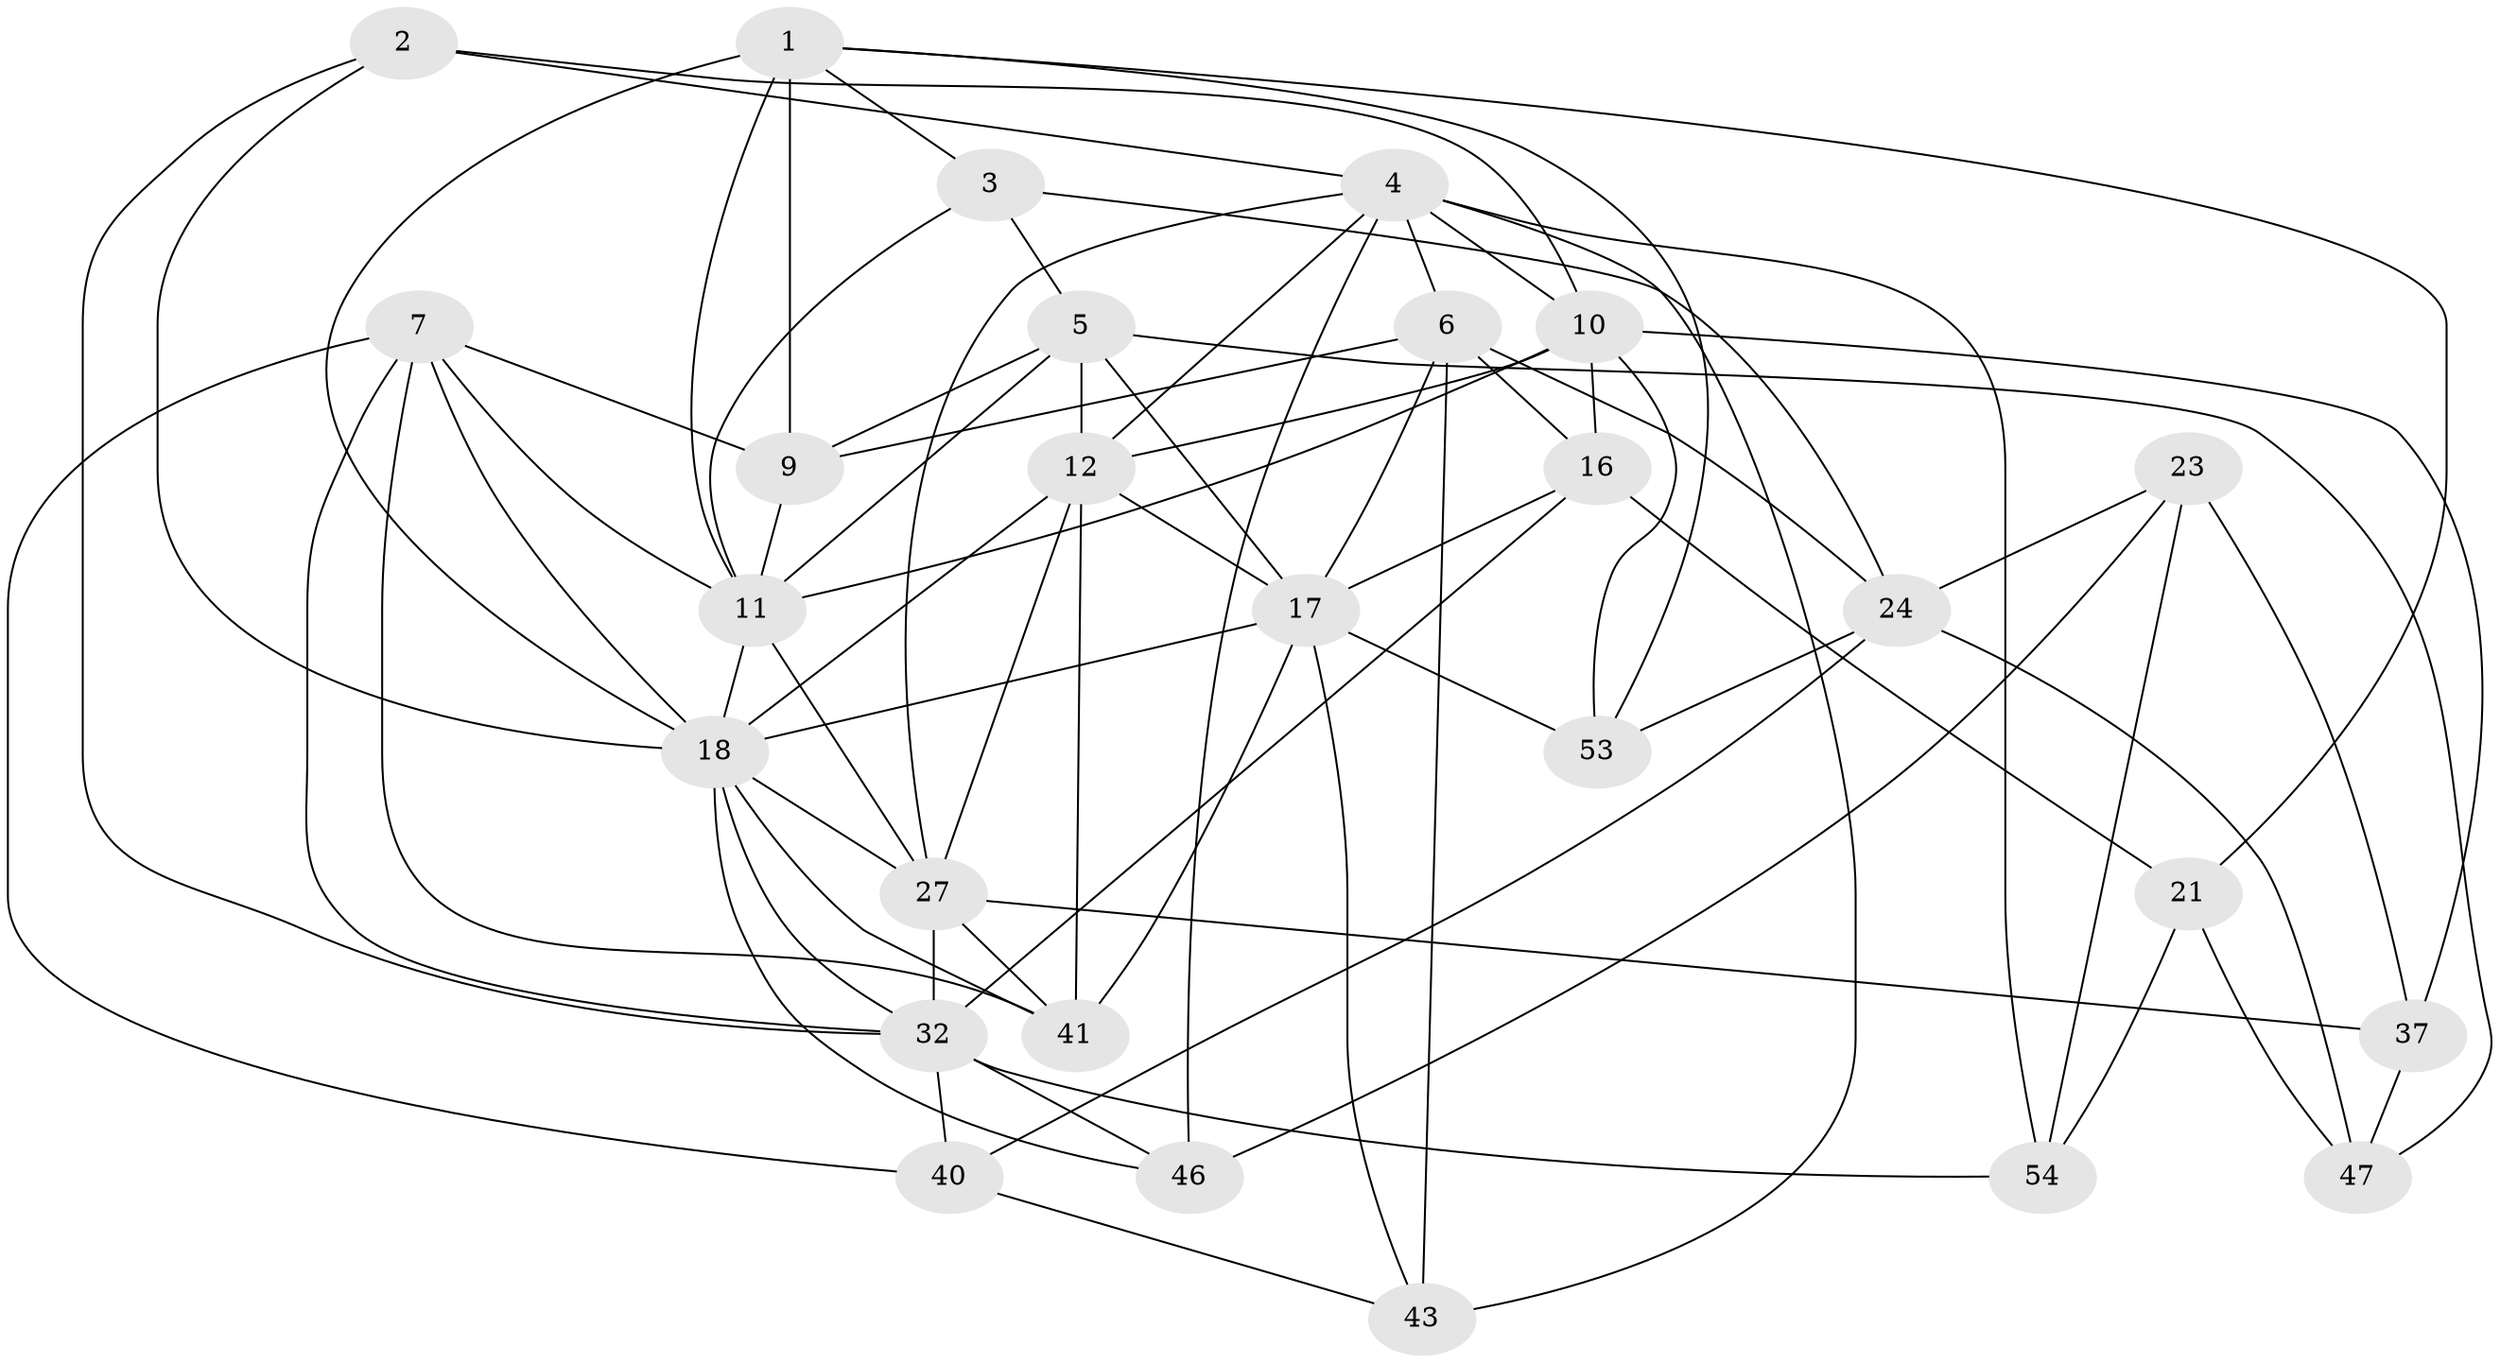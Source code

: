 // original degree distribution, {4: 1.0}
// Generated by graph-tools (version 1.1) at 2025/16/03/09/25 04:16:19]
// undirected, 27 vertices, 76 edges
graph export_dot {
graph [start="1"]
  node [color=gray90,style=filled];
  1 [super="+48+52"];
  2;
  3;
  4 [super="+29+15"];
  5 [super="+13"];
  6 [super="+8"];
  7 [super="+51"];
  9 [super="+14"];
  10 [super="+38+20"];
  11 [super="+33+36"];
  12 [super="+28"];
  16 [super="+30"];
  17 [super="+22+19"];
  18 [super="+25"];
  21;
  23;
  24 [super="+42"];
  27 [super="+34"];
  32 [super="+44+49"];
  37;
  40;
  41 [super="+50"];
  43;
  46;
  47;
  53;
  54;
  1 -- 21;
  1 -- 3;
  1 -- 53;
  1 -- 9 [weight=2];
  1 -- 11;
  1 -- 18 [weight=2];
  2 -- 32;
  2 -- 10;
  2 -- 4;
  2 -- 18;
  3 -- 5;
  3 -- 24;
  3 -- 11;
  4 -- 46;
  4 -- 6;
  4 -- 43;
  4 -- 12;
  4 -- 54;
  4 -- 27;
  4 -- 10;
  5 -- 12;
  5 -- 9;
  5 -- 11;
  5 -- 47;
  5 -- 17;
  6 -- 16;
  6 -- 43;
  6 -- 24;
  6 -- 17;
  6 -- 9;
  7 -- 9;
  7 -- 18;
  7 -- 40;
  7 -- 41;
  7 -- 11;
  7 -- 32;
  9 -- 11;
  10 -- 11;
  10 -- 12 [weight=2];
  10 -- 37;
  10 -- 16;
  10 -- 53;
  11 -- 27;
  11 -- 18;
  12 -- 18;
  12 -- 17;
  12 -- 27;
  12 -- 41;
  16 -- 21;
  16 -- 32 [weight=2];
  16 -- 17;
  17 -- 53;
  17 -- 41;
  17 -- 43;
  17 -- 18;
  18 -- 32;
  18 -- 41 [weight=2];
  18 -- 46;
  18 -- 27;
  21 -- 47;
  21 -- 54;
  23 -- 24;
  23 -- 54;
  23 -- 37;
  23 -- 46;
  24 -- 40;
  24 -- 53;
  24 -- 47;
  27 -- 32 [weight=2];
  27 -- 37;
  27 -- 41;
  32 -- 40;
  32 -- 54;
  32 -- 46;
  37 -- 47;
  40 -- 43;
}
